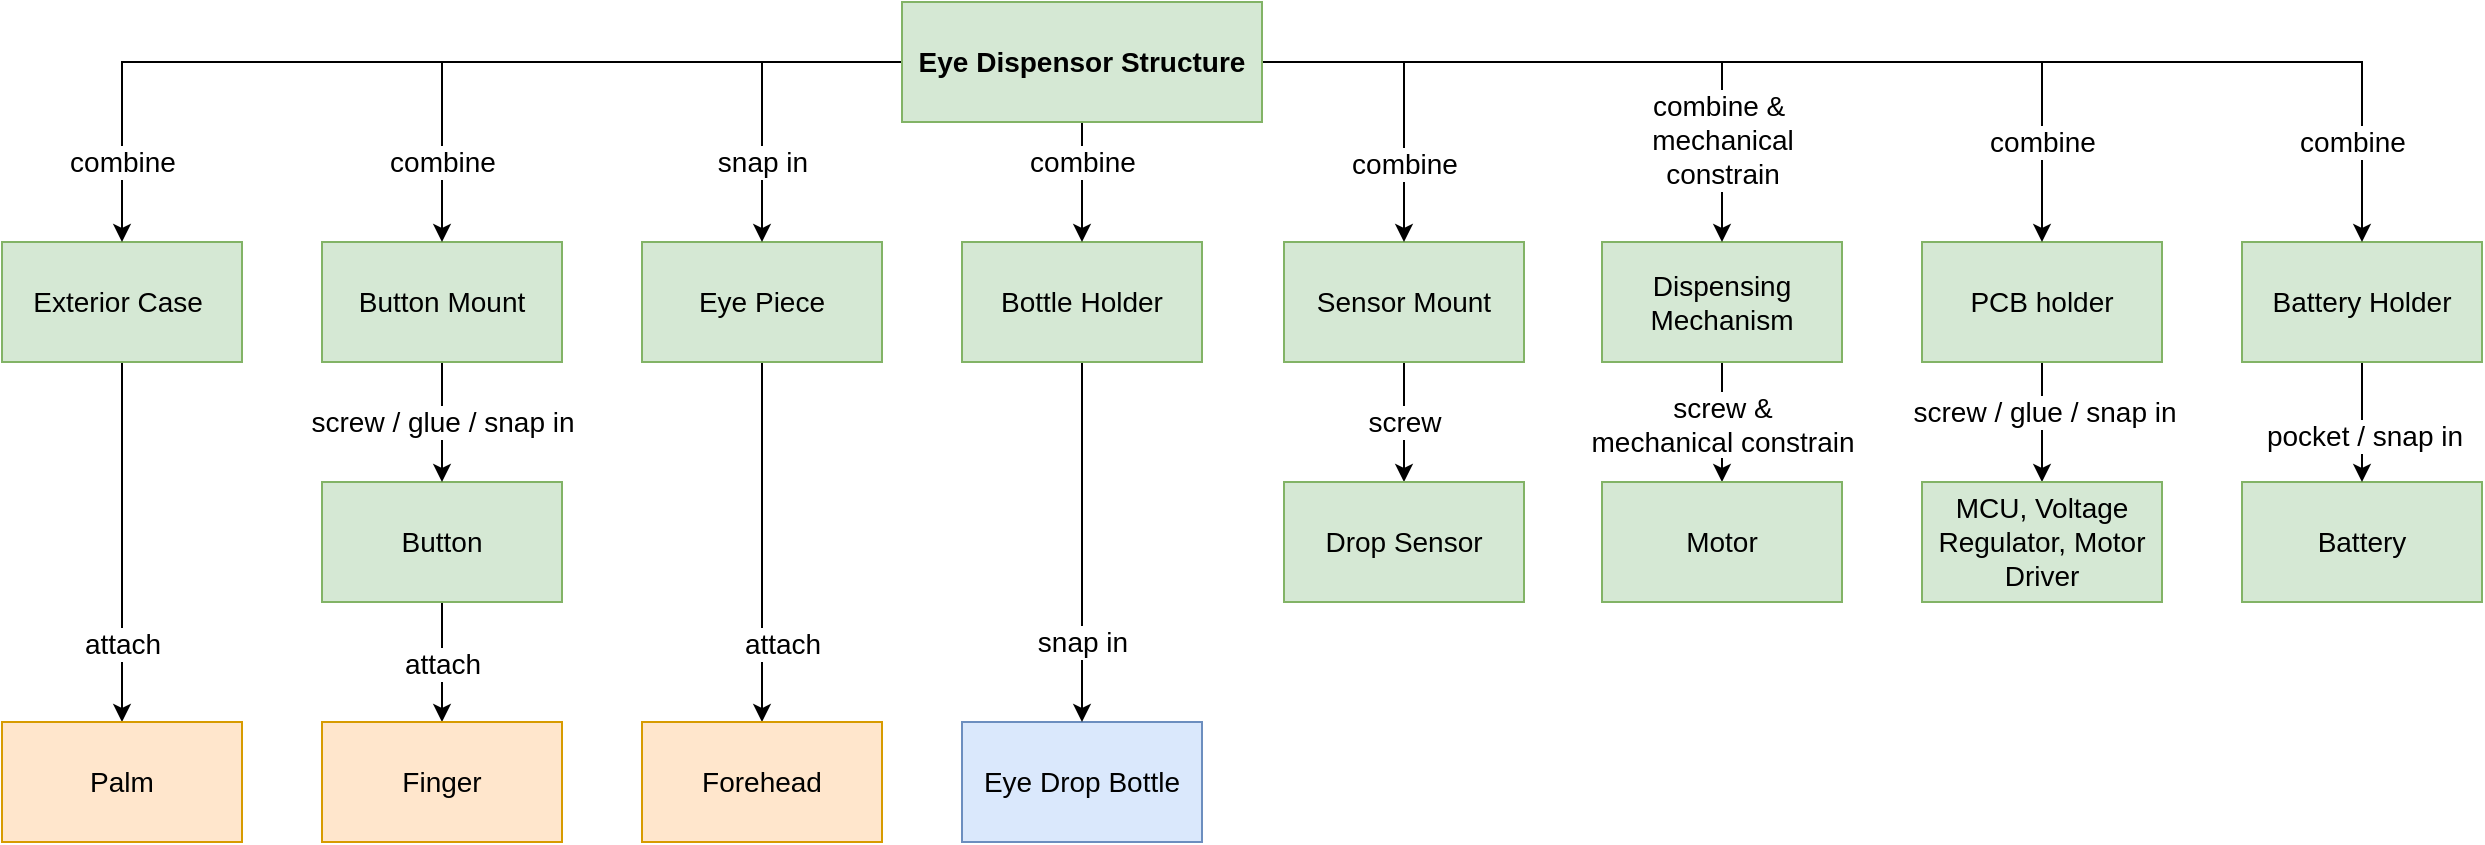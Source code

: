 <mxfile version="21.2.8" type="device">
  <diagram name="Page-1" id="fPAwitwVXeP7vbPN6R3R">
    <mxGraphModel dx="1186" dy="489" grid="1" gridSize="10" guides="1" tooltips="1" connect="1" arrows="1" fold="1" page="1" pageScale="1" pageWidth="827" pageHeight="1169" math="0" shadow="0">
      <root>
        <mxCell id="0" />
        <mxCell id="1" parent="0" />
        <mxCell id="5FnC0xOgzADCWF_o7DkG-1" value="Eye Drop Bottle" style="whiteSpace=wrap;html=1;fillColor=#dae8fc;strokeColor=#6c8ebf;fontSize=14;" parent="1" vertex="1">
          <mxGeometry x="2200" y="1640" width="120" height="60" as="geometry" />
        </mxCell>
        <mxCell id="5FnC0xOgzADCWF_o7DkG-39" value="" style="edgeStyle=orthogonalEdgeStyle;rounded=0;orthogonalLoop=1;jettySize=auto;html=1;fontSize=14;" parent="1" source="5FnC0xOgzADCWF_o7DkG-4" target="5FnC0xOgzADCWF_o7DkG-1" edge="1">
          <mxGeometry relative="1" as="geometry" />
        </mxCell>
        <mxCell id="5FnC0xOgzADCWF_o7DkG-68" value="snap in" style="edgeLabel;html=1;align=center;verticalAlign=middle;resizable=0;points=[];fontSize=14;" parent="5FnC0xOgzADCWF_o7DkG-39" vertex="1" connectable="0">
          <mxGeometry x="0.675" y="2" relative="1" as="geometry">
            <mxPoint x="-2" y="-11" as="offset" />
          </mxGeometry>
        </mxCell>
        <mxCell id="5FnC0xOgzADCWF_o7DkG-4" value="Bottle Holder" style="whiteSpace=wrap;html=1;fontSize=14;fillColor=#d5e8d4;strokeColor=#82b366;" parent="1" vertex="1">
          <mxGeometry x="2200" y="1400" width="120" height="60" as="geometry" />
        </mxCell>
        <mxCell id="5FnC0xOgzADCWF_o7DkG-40" value="" style="edgeStyle=orthogonalEdgeStyle;rounded=0;orthogonalLoop=1;jettySize=auto;html=1;fontSize=14;" parent="1" source="5FnC0xOgzADCWF_o7DkG-8" target="5FnC0xOgzADCWF_o7DkG-9" edge="1">
          <mxGeometry relative="1" as="geometry" />
        </mxCell>
        <mxCell id="5FnC0xOgzADCWF_o7DkG-71" value="screw / glue / snap in" style="edgeLabel;html=1;align=center;verticalAlign=middle;resizable=0;points=[];fontSize=14;" parent="5FnC0xOgzADCWF_o7DkG-40" vertex="1" connectable="0">
          <mxGeometry x="-0.167" y="1" relative="1" as="geometry">
            <mxPoint as="offset" />
          </mxGeometry>
        </mxCell>
        <mxCell id="5FnC0xOgzADCWF_o7DkG-8" value="PCB holder" style="whiteSpace=wrap;html=1;fontSize=14;fillColor=#d5e8d4;strokeColor=#82b366;" parent="1" vertex="1">
          <mxGeometry x="2680" y="1400" width="120" height="60" as="geometry" />
        </mxCell>
        <mxCell id="5FnC0xOgzADCWF_o7DkG-9" value="MCU, Voltage Regulator, Motor Driver" style="whiteSpace=wrap;html=1;fontSize=14;fillColor=#d5e8d4;strokeColor=#82b366;" parent="1" vertex="1">
          <mxGeometry x="2680" y="1520" width="120" height="60" as="geometry" />
        </mxCell>
        <mxCell id="5FnC0xOgzADCWF_o7DkG-10" value="Battery" style="whiteSpace=wrap;html=1;fontSize=14;fillColor=#d5e8d4;strokeColor=#82b366;" parent="1" vertex="1">
          <mxGeometry x="2840" y="1520" width="120" height="60" as="geometry" />
        </mxCell>
        <mxCell id="5FnC0xOgzADCWF_o7DkG-44" value="" style="edgeStyle=orthogonalEdgeStyle;rounded=0;orthogonalLoop=1;jettySize=auto;html=1;fontSize=14;" parent="1" source="5FnC0xOgzADCWF_o7DkG-12" target="5FnC0xOgzADCWF_o7DkG-33" edge="1">
          <mxGeometry relative="1" as="geometry" />
        </mxCell>
        <mxCell id="5FnC0xOgzADCWF_o7DkG-66" value="attach" style="edgeLabel;html=1;align=center;verticalAlign=middle;resizable=0;points=[];fontSize=14;" parent="5FnC0xOgzADCWF_o7DkG-44" vertex="1" connectable="0">
          <mxGeometry x="0.151" relative="1" as="geometry">
            <mxPoint y="-4" as="offset" />
          </mxGeometry>
        </mxCell>
        <mxCell id="5FnC0xOgzADCWF_o7DkG-12" value="Button" style="whiteSpace=wrap;html=1;fontSize=14;fillColor=#d5e8d4;strokeColor=#82b366;" parent="1" vertex="1">
          <mxGeometry x="1880" y="1520" width="120" height="60" as="geometry" />
        </mxCell>
        <mxCell id="5FnC0xOgzADCWF_o7DkG-42" value="" style="edgeStyle=orthogonalEdgeStyle;rounded=0;orthogonalLoop=1;jettySize=auto;html=1;fontSize=14;" parent="1" source="5FnC0xOgzADCWF_o7DkG-14" target="5FnC0xOgzADCWF_o7DkG-26" edge="1">
          <mxGeometry relative="1" as="geometry" />
        </mxCell>
        <mxCell id="5FnC0xOgzADCWF_o7DkG-67" value="attach" style="edgeLabel;html=1;align=center;verticalAlign=middle;resizable=0;points=[];fontSize=14;" parent="5FnC0xOgzADCWF_o7DkG-42" vertex="1" connectable="0">
          <mxGeometry x="0.696" relative="1" as="geometry">
            <mxPoint y="-12" as="offset" />
          </mxGeometry>
        </mxCell>
        <mxCell id="5FnC0xOgzADCWF_o7DkG-14" value="Exterior Case&amp;nbsp;" style="whiteSpace=wrap;html=1;fontSize=14;fillColor=#d5e8d4;strokeColor=#82b366;" parent="1" vertex="1">
          <mxGeometry x="1720" y="1400" width="120" height="60" as="geometry" />
        </mxCell>
        <mxCell id="5FnC0xOgzADCWF_o7DkG-41" value="" style="edgeStyle=orthogonalEdgeStyle;rounded=0;orthogonalLoop=1;jettySize=auto;html=1;fontSize=14;" parent="1" source="5FnC0xOgzADCWF_o7DkG-16" target="5FnC0xOgzADCWF_o7DkG-10" edge="1">
          <mxGeometry relative="1" as="geometry" />
        </mxCell>
        <mxCell id="5FnC0xOgzADCWF_o7DkG-72" value="pocket / snap in" style="edgeLabel;html=1;align=center;verticalAlign=middle;resizable=0;points=[];fontSize=14;" parent="5FnC0xOgzADCWF_o7DkG-41" vertex="1" connectable="0">
          <mxGeometry x="0.209" y="1" relative="1" as="geometry">
            <mxPoint as="offset" />
          </mxGeometry>
        </mxCell>
        <mxCell id="5FnC0xOgzADCWF_o7DkG-16" value="Battery Holder" style="whiteSpace=wrap;html=1;fontSize=14;fillColor=#d5e8d4;strokeColor=#82b366;" parent="1" vertex="1">
          <mxGeometry x="2840" y="1400" width="120" height="60" as="geometry" />
        </mxCell>
        <mxCell id="5FnC0xOgzADCWF_o7DkG-36" value="" style="edgeStyle=orthogonalEdgeStyle;rounded=0;orthogonalLoop=1;jettySize=auto;html=1;fontSize=14;" parent="1" source="5FnC0xOgzADCWF_o7DkG-18" target="5FnC0xOgzADCWF_o7DkG-12" edge="1">
          <mxGeometry relative="1" as="geometry" />
        </mxCell>
        <mxCell id="5FnC0xOgzADCWF_o7DkG-64" value="screw / glue / snap in" style="edgeLabel;html=1;align=center;verticalAlign=middle;resizable=0;points=[];fontSize=14;" parent="5FnC0xOgzADCWF_o7DkG-36" vertex="1" connectable="0">
          <mxGeometry x="0.278" relative="1" as="geometry">
            <mxPoint y="-9" as="offset" />
          </mxGeometry>
        </mxCell>
        <mxCell id="5FnC0xOgzADCWF_o7DkG-18" value="Button Mount" style="whiteSpace=wrap;html=1;fontSize=14;fillColor=#d5e8d4;strokeColor=#82b366;" parent="1" vertex="1">
          <mxGeometry x="1880" y="1400" width="120" height="60" as="geometry" />
        </mxCell>
        <mxCell id="5FnC0xOgzADCWF_o7DkG-45" value="" style="edgeStyle=orthogonalEdgeStyle;rounded=0;orthogonalLoop=1;jettySize=auto;html=1;fontSize=14;" parent="1" source="5FnC0xOgzADCWF_o7DkG-23" target="5FnC0xOgzADCWF_o7DkG-29" edge="1">
          <mxGeometry relative="1" as="geometry" />
        </mxCell>
        <mxCell id="5FnC0xOgzADCWF_o7DkG-70" value="screw &amp;amp;&lt;br&gt;mechanical constrain" style="edgeLabel;html=1;align=center;verticalAlign=middle;resizable=0;points=[];fontSize=14;" parent="5FnC0xOgzADCWF_o7DkG-45" vertex="1" connectable="0">
          <mxGeometry x="-0.278" y="-1" relative="1" as="geometry">
            <mxPoint x="1" y="9" as="offset" />
          </mxGeometry>
        </mxCell>
        <mxCell id="5FnC0xOgzADCWF_o7DkG-23" value="Dispensing Mechanism" style="whiteSpace=wrap;html=1;fontSize=14;fillColor=#d5e8d4;strokeColor=#82b366;" parent="1" vertex="1">
          <mxGeometry x="2520" y="1400" width="120" height="60" as="geometry" />
        </mxCell>
        <mxCell id="5FnC0xOgzADCWF_o7DkG-38" value="" style="edgeStyle=orthogonalEdgeStyle;rounded=0;orthogonalLoop=1;jettySize=auto;html=1;fontSize=14;" parent="1" source="5FnC0xOgzADCWF_o7DkG-24" target="5FnC0xOgzADCWF_o7DkG-25" edge="1">
          <mxGeometry relative="1" as="geometry" />
        </mxCell>
        <mxCell id="5FnC0xOgzADCWF_o7DkG-65" value="attach" style="edgeLabel;html=1;align=center;verticalAlign=middle;resizable=0;points=[];fontSize=14;" parent="5FnC0xOgzADCWF_o7DkG-38" vertex="1" connectable="0">
          <mxGeometry x="0.627" y="-2" relative="1" as="geometry">
            <mxPoint x="12" y="-6" as="offset" />
          </mxGeometry>
        </mxCell>
        <mxCell id="5FnC0xOgzADCWF_o7DkG-24" value="Eye Piece" style="whiteSpace=wrap;html=1;fontSize=14;fillColor=#d5e8d4;strokeColor=#82b366;" parent="1" vertex="1">
          <mxGeometry x="2040" y="1400" width="120" height="60" as="geometry" />
        </mxCell>
        <mxCell id="5FnC0xOgzADCWF_o7DkG-25" value="Forehead" style="whiteSpace=wrap;html=1;fillColor=#ffe6cc;strokeColor=#d79b00;fontSize=14;" parent="1" vertex="1">
          <mxGeometry x="2040" y="1640" width="120" height="60" as="geometry" />
        </mxCell>
        <mxCell id="5FnC0xOgzADCWF_o7DkG-26" value="Palm" style="whiteSpace=wrap;html=1;fillColor=#ffe6cc;strokeColor=#d79b00;fontSize=14;" parent="1" vertex="1">
          <mxGeometry x="1720" y="1640" width="120" height="60" as="geometry" />
        </mxCell>
        <mxCell id="5FnC0xOgzADCWF_o7DkG-37" value="" style="edgeStyle=orthogonalEdgeStyle;rounded=0;orthogonalLoop=1;jettySize=auto;html=1;fontSize=14;" parent="1" source="5FnC0xOgzADCWF_o7DkG-28" target="5FnC0xOgzADCWF_o7DkG-30" edge="1">
          <mxGeometry relative="1" as="geometry" />
        </mxCell>
        <mxCell id="5FnC0xOgzADCWF_o7DkG-69" value="screw" style="edgeLabel;html=1;align=center;verticalAlign=middle;resizable=0;points=[];fontSize=14;" parent="5FnC0xOgzADCWF_o7DkG-37" vertex="1" connectable="0">
          <mxGeometry x="-0.294" y="1" relative="1" as="geometry">
            <mxPoint x="-1" y="9" as="offset" />
          </mxGeometry>
        </mxCell>
        <mxCell id="5FnC0xOgzADCWF_o7DkG-28" value="Sensor Mount" style="whiteSpace=wrap;html=1;fontSize=14;fillColor=#d5e8d4;strokeColor=#82b366;" parent="1" vertex="1">
          <mxGeometry x="2361" y="1400" width="120" height="60" as="geometry" />
        </mxCell>
        <mxCell id="5FnC0xOgzADCWF_o7DkG-29" value="Motor" style="whiteSpace=wrap;html=1;fontSize=14;fillColor=#d5e8d4;strokeColor=#82b366;" parent="1" vertex="1">
          <mxGeometry x="2520" y="1520" width="120" height="60" as="geometry" />
        </mxCell>
        <mxCell id="5FnC0xOgzADCWF_o7DkG-30" value="Drop Sensor" style="whiteSpace=wrap;html=1;fontSize=14;fillColor=#d5e8d4;strokeColor=#82b366;" parent="1" vertex="1">
          <mxGeometry x="2361" y="1520" width="120" height="60" as="geometry" />
        </mxCell>
        <mxCell id="5FnC0xOgzADCWF_o7DkG-33" value="Finger" style="whiteSpace=wrap;html=1;fillColor=#ffe6cc;strokeColor=#d79b00;fontSize=14;" parent="1" vertex="1">
          <mxGeometry x="1880" y="1640" width="120" height="60" as="geometry" />
        </mxCell>
        <mxCell id="5FnC0xOgzADCWF_o7DkG-46" style="edgeStyle=orthogonalEdgeStyle;rounded=0;orthogonalLoop=1;jettySize=auto;html=1;fontSize=14;" parent="1" source="5FnC0xOgzADCWF_o7DkG-43" target="5FnC0xOgzADCWF_o7DkG-14" edge="1">
          <mxGeometry relative="1" as="geometry" />
        </mxCell>
        <mxCell id="5FnC0xOgzADCWF_o7DkG-54" value="combine" style="edgeLabel;html=1;align=center;verticalAlign=middle;resizable=0;points=[];fontSize=14;" parent="5FnC0xOgzADCWF_o7DkG-46" vertex="1" connectable="0">
          <mxGeometry x="0.769" relative="1" as="geometry">
            <mxPoint y="15" as="offset" />
          </mxGeometry>
        </mxCell>
        <mxCell id="5FnC0xOgzADCWF_o7DkG-47" style="edgeStyle=orthogonalEdgeStyle;rounded=0;orthogonalLoop=1;jettySize=auto;html=1;fontSize=14;" parent="1" source="5FnC0xOgzADCWF_o7DkG-43" target="5FnC0xOgzADCWF_o7DkG-18" edge="1">
          <mxGeometry relative="1" as="geometry" />
        </mxCell>
        <mxCell id="5FnC0xOgzADCWF_o7DkG-48" style="edgeStyle=orthogonalEdgeStyle;rounded=0;orthogonalLoop=1;jettySize=auto;html=1;fontSize=14;" parent="1" source="5FnC0xOgzADCWF_o7DkG-43" target="5FnC0xOgzADCWF_o7DkG-24" edge="1">
          <mxGeometry relative="1" as="geometry" />
        </mxCell>
        <mxCell id="5FnC0xOgzADCWF_o7DkG-49" style="edgeStyle=orthogonalEdgeStyle;rounded=0;orthogonalLoop=1;jettySize=auto;html=1;fontSize=14;" parent="1" source="5FnC0xOgzADCWF_o7DkG-43" target="5FnC0xOgzADCWF_o7DkG-4" edge="1">
          <mxGeometry relative="1" as="geometry" />
        </mxCell>
        <mxCell id="5FnC0xOgzADCWF_o7DkG-58" value="combine" style="edgeLabel;html=1;align=center;verticalAlign=middle;resizable=0;points=[];fontSize=14;" parent="5FnC0xOgzADCWF_o7DkG-49" vertex="1" connectable="0">
          <mxGeometry x="0.232" y="3" relative="1" as="geometry">
            <mxPoint x="-3" y="-17" as="offset" />
          </mxGeometry>
        </mxCell>
        <mxCell id="5FnC0xOgzADCWF_o7DkG-50" style="edgeStyle=orthogonalEdgeStyle;rounded=0;orthogonalLoop=1;jettySize=auto;html=1;fontSize=14;" parent="1" source="5FnC0xOgzADCWF_o7DkG-43" target="5FnC0xOgzADCWF_o7DkG-28" edge="1">
          <mxGeometry relative="1" as="geometry" />
        </mxCell>
        <mxCell id="5FnC0xOgzADCWF_o7DkG-60" value="combine" style="edgeLabel;html=1;align=center;verticalAlign=middle;resizable=0;points=[];fontSize=14;" parent="5FnC0xOgzADCWF_o7DkG-50" vertex="1" connectable="0">
          <mxGeometry x="0.622" y="2" relative="1" as="geometry">
            <mxPoint x="-2" y="-9" as="offset" />
          </mxGeometry>
        </mxCell>
        <mxCell id="5FnC0xOgzADCWF_o7DkG-51" style="edgeStyle=orthogonalEdgeStyle;rounded=0;orthogonalLoop=1;jettySize=auto;html=1;fontSize=14;" parent="1" source="5FnC0xOgzADCWF_o7DkG-43" target="5FnC0xOgzADCWF_o7DkG-23" edge="1">
          <mxGeometry relative="1" as="geometry" />
        </mxCell>
        <mxCell id="5FnC0xOgzADCWF_o7DkG-61" value="combine &amp;amp;&amp;nbsp;&lt;br&gt;mechanical&lt;br&gt;constrain" style="edgeLabel;html=1;align=center;verticalAlign=middle;resizable=0;points=[];fontSize=14;" parent="5FnC0xOgzADCWF_o7DkG-51" vertex="1" connectable="0">
          <mxGeometry x="0.845" y="-2" relative="1" as="geometry">
            <mxPoint x="2" y="-26" as="offset" />
          </mxGeometry>
        </mxCell>
        <mxCell id="5FnC0xOgzADCWF_o7DkG-52" style="edgeStyle=orthogonalEdgeStyle;rounded=0;orthogonalLoop=1;jettySize=auto;html=1;fontSize=14;" parent="1" source="5FnC0xOgzADCWF_o7DkG-43" target="5FnC0xOgzADCWF_o7DkG-8" edge="1">
          <mxGeometry relative="1" as="geometry" />
        </mxCell>
        <mxCell id="5FnC0xOgzADCWF_o7DkG-62" value="combine" style="edgeLabel;html=1;align=center;verticalAlign=middle;resizable=0;points=[];fontSize=14;" parent="5FnC0xOgzADCWF_o7DkG-52" vertex="1" connectable="0">
          <mxGeometry x="0.914" y="1" relative="1" as="geometry">
            <mxPoint x="-1" y="-30" as="offset" />
          </mxGeometry>
        </mxCell>
        <mxCell id="5FnC0xOgzADCWF_o7DkG-53" style="edgeStyle=orthogonalEdgeStyle;rounded=0;orthogonalLoop=1;jettySize=auto;html=1;fontSize=14;" parent="1" source="5FnC0xOgzADCWF_o7DkG-43" target="5FnC0xOgzADCWF_o7DkG-16" edge="1">
          <mxGeometry relative="1" as="geometry" />
        </mxCell>
        <mxCell id="5FnC0xOgzADCWF_o7DkG-63" value="combine" style="edgeLabel;html=1;align=center;verticalAlign=middle;resizable=0;points=[];fontSize=14;" parent="5FnC0xOgzADCWF_o7DkG-53" vertex="1" connectable="0">
          <mxGeometry x="0.926" y="1" relative="1" as="geometry">
            <mxPoint x="-6" y="-27" as="offset" />
          </mxGeometry>
        </mxCell>
        <mxCell id="5FnC0xOgzADCWF_o7DkG-43" value="Eye Dispensor Structure" style="whiteSpace=wrap;html=1;fontSize=14;fontStyle=1;fillColor=#d5e8d4;strokeColor=#82b366;" parent="1" vertex="1">
          <mxGeometry x="2170" y="1280" width="180" height="60" as="geometry" />
        </mxCell>
        <mxCell id="5FnC0xOgzADCWF_o7DkG-55" value="combine" style="edgeLabel;html=1;align=center;verticalAlign=middle;resizable=0;points=[];fontSize=14;" parent="1" vertex="1" connectable="0">
          <mxGeometry x="1940.004" y="1359.999" as="geometry" />
        </mxCell>
        <mxCell id="5FnC0xOgzADCWF_o7DkG-56" value="snap in" style="edgeLabel;html=1;align=center;verticalAlign=middle;resizable=0;points=[];fontSize=14;" parent="1" vertex="1" connectable="0">
          <mxGeometry x="2100.004" y="1359.999" as="geometry" />
        </mxCell>
      </root>
    </mxGraphModel>
  </diagram>
</mxfile>
